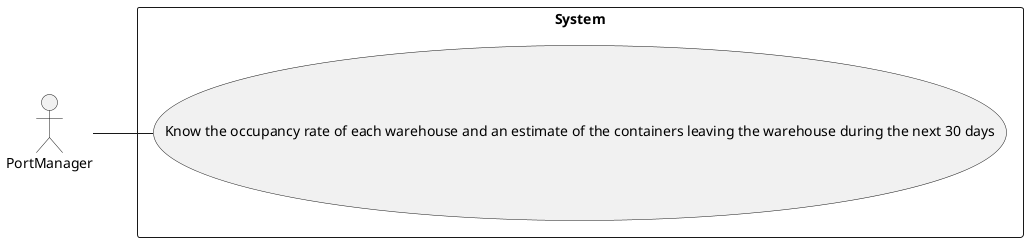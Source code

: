 @startuml
left to right direction
skinparam packageStyle rectangle
actor PortManager
rectangle "System"{
    PortManager--(Know the occupancy rate of each warehouse and an estimate of the containers leaving the warehouse during the next 30 days)
}
@enduml
